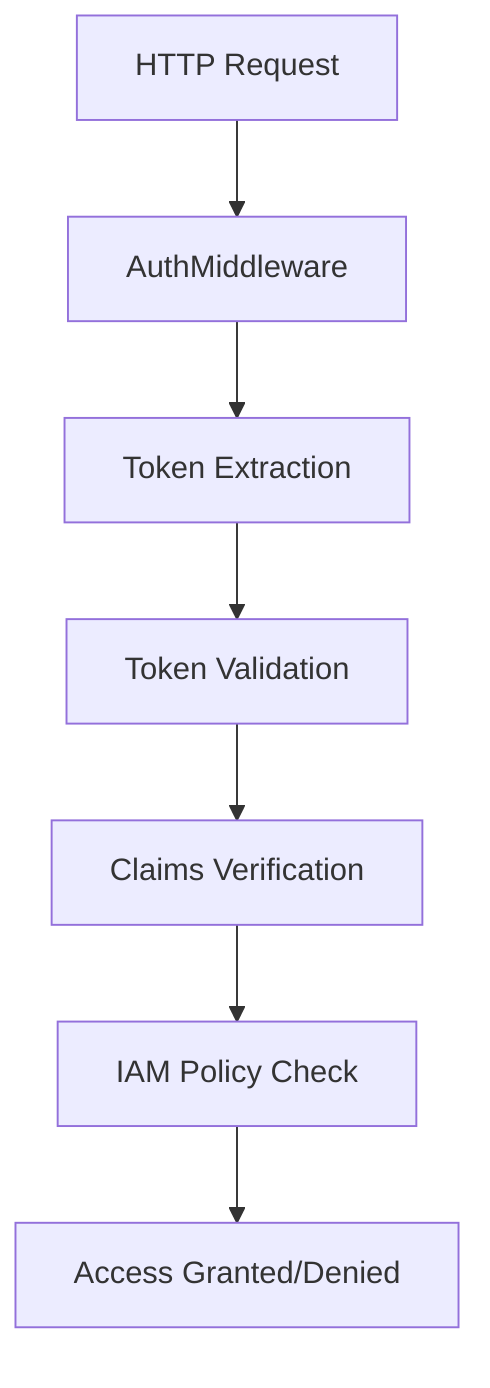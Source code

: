 graph TD
    A[HTTP Request] --> B[AuthMiddleware]
    B --> C[Token Extraction]
    C --> D[Token Validation]
    D --> E[Claims Verification]
    E --> F[IAM Policy Check]
    F --> G[Access Granted/Denied]